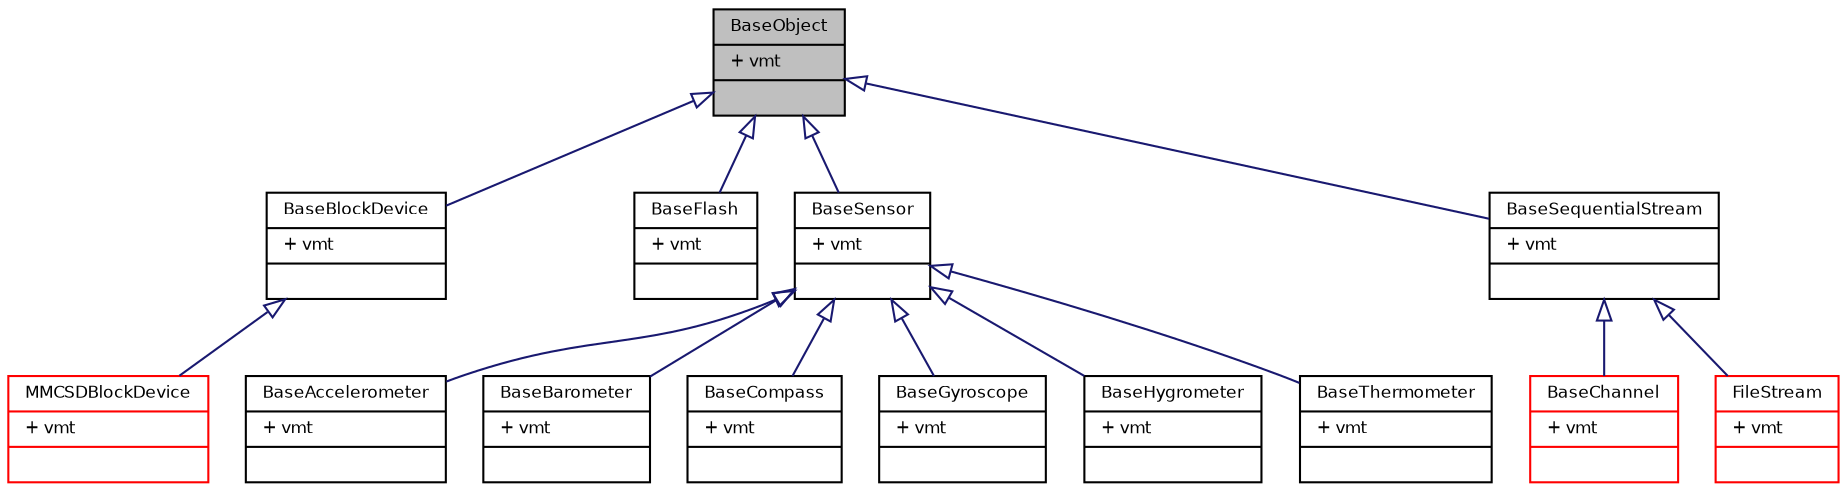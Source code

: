 digraph "BaseObject"
{
  bgcolor="transparent";
  edge [fontname="Helvetica",fontsize="8",labelfontname="Helvetica",labelfontsize="8"];
  node [fontname="Helvetica",fontsize="8",shape=record];
  Node0 [label="{BaseObject\n|+ vmt\l|}",height=0.2,width=0.4,color="black", fillcolor="grey75", style="filled", fontcolor="black"];
  Node0 -> Node1 [dir="back",color="midnightblue",fontsize="8",style="solid",arrowtail="onormal",fontname="Helvetica"];
  Node1 [label="{BaseBlockDevice\n|+ vmt\l|}",height=0.2,width=0.4,color="black",URL="$struct_base_block_device.html",tooltip="Base block device class. "];
  Node1 -> Node2 [dir="back",color="midnightblue",fontsize="8",style="solid",arrowtail="onormal",fontname="Helvetica"];
  Node2 [label="{MMCSDBlockDevice\n|+ vmt\l|}",height=0.2,width=0.4,color="red",URL="$struct_m_m_c_s_d_block_device.html",tooltip="MCC/SD block device class. "];
  Node0 -> Node4 [dir="back",color="midnightblue",fontsize="8",style="solid",arrowtail="onormal",fontname="Helvetica"];
  Node4 [label="{BaseFlash\n|+ vmt\l|}",height=0.2,width=0.4,color="black",URL="$struct_base_flash.html",tooltip="Base flash class. "];
  Node0 -> Node5 [dir="back",color="midnightblue",fontsize="8",style="solid",arrowtail="onormal",fontname="Helvetica"];
  Node5 [label="{BaseSensor\n|+ vmt\l|}",height=0.2,width=0.4,color="black",URL="$struct_base_sensor.html",tooltip="Base stream class. "];
  Node5 -> Node6 [dir="back",color="midnightblue",fontsize="8",style="solid",arrowtail="onormal",fontname="Helvetica"];
  Node6 [label="{BaseAccelerometer\n|+ vmt\l|}",height=0.2,width=0.4,color="black",URL="$struct_base_accelerometer.html",tooltip="Base accelerometer class. "];
  Node5 -> Node7 [dir="back",color="midnightblue",fontsize="8",style="solid",arrowtail="onormal",fontname="Helvetica"];
  Node7 [label="{BaseBarometer\n|+ vmt\l|}",height=0.2,width=0.4,color="black",URL="$struct_base_barometer.html",tooltip="Base barometer class. "];
  Node5 -> Node8 [dir="back",color="midnightblue",fontsize="8",style="solid",arrowtail="onormal",fontname="Helvetica"];
  Node8 [label="{BaseCompass\n|+ vmt\l|}",height=0.2,width=0.4,color="black",URL="$struct_base_compass.html",tooltip="Base compass class. "];
  Node5 -> Node9 [dir="back",color="midnightblue",fontsize="8",style="solid",arrowtail="onormal",fontname="Helvetica"];
  Node9 [label="{BaseGyroscope\n|+ vmt\l|}",height=0.2,width=0.4,color="black",URL="$struct_base_gyroscope.html",tooltip="Base gyroscope class. "];
  Node5 -> Node10 [dir="back",color="midnightblue",fontsize="8",style="solid",arrowtail="onormal",fontname="Helvetica"];
  Node10 [label="{BaseHygrometer\n|+ vmt\l|}",height=0.2,width=0.4,color="black",URL="$struct_base_hygrometer.html",tooltip="Base hygrometer class. "];
  Node5 -> Node11 [dir="back",color="midnightblue",fontsize="8",style="solid",arrowtail="onormal",fontname="Helvetica"];
  Node11 [label="{BaseThermometer\n|+ vmt\l|}",height=0.2,width=0.4,color="black",URL="$struct_base_thermometer.html",tooltip="Base thermometer class. "];
  Node0 -> Node12 [dir="back",color="midnightblue",fontsize="8",style="solid",arrowtail="onormal",fontname="Helvetica"];
  Node12 [label="{BaseSequentialStream\n|+ vmt\l|}",height=0.2,width=0.4,color="black",URL="$struct_base_sequential_stream.html",tooltip="Base stream class. "];
  Node12 -> Node13 [dir="back",color="midnightblue",fontsize="8",style="solid",arrowtail="onormal",fontname="Helvetica"];
  Node13 [label="{BaseChannel\n|+ vmt\l|}",height=0.2,width=0.4,color="red",URL="$struct_base_channel.html",tooltip="Base channel class. "];
  Node12 -> Node17 [dir="back",color="midnightblue",fontsize="8",style="solid",arrowtail="onormal",fontname="Helvetica"];
  Node17 [label="{FileStream\n|+ vmt\l|}",height=0.2,width=0.4,color="red",URL="$struct_file_stream.html",tooltip="Base file stream class. "];
}
